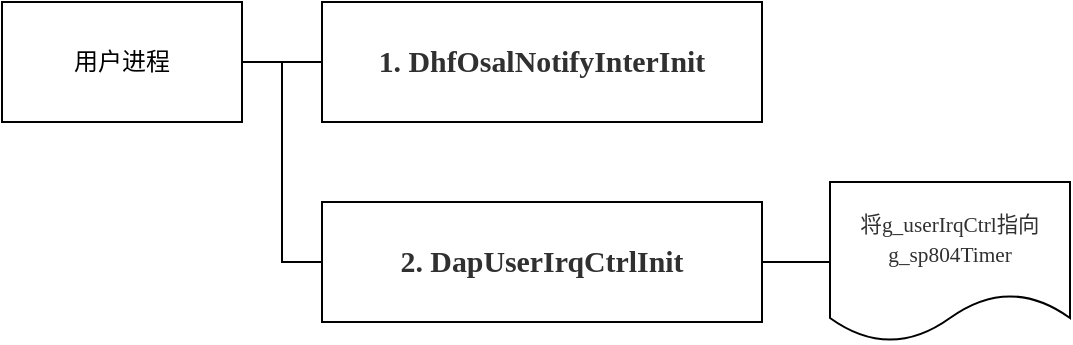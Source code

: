 <mxfile version="26.2.14">
  <diagram name="第 1 页" id="MiQiDrmkTOJBN87dkVoB">
    <mxGraphModel dx="1144" dy="646" grid="1" gridSize="10" guides="1" tooltips="1" connect="1" arrows="1" fold="1" page="1" pageScale="1" pageWidth="827" pageHeight="1169" math="0" shadow="0">
      <root>
        <mxCell id="0" />
        <mxCell id="1" parent="0" />
        <mxCell id="olvYfyH7Y6xL0h50YPTM-21" value="" style="edgeStyle=elbowEdgeStyle;rounded=0;orthogonalLoop=1;jettySize=auto;html=1;elbow=horizontal;startArrow=none;endArrow=none;" edge="1" parent="1" source="olvYfyH7Y6xL0h50YPTM-19" target="olvYfyH7Y6xL0h50YPTM-20">
          <mxGeometry relative="1" as="geometry" />
        </mxCell>
        <mxCell id="olvYfyH7Y6xL0h50YPTM-22" value="" style="edgeStyle=elbowEdgeStyle;rounded=0;orthogonalLoop=1;jettySize=auto;html=1;elbow=horizontal;startArrow=none;endArrow=none;" edge="1" parent="1" source="olvYfyH7Y6xL0h50YPTM-19" target="olvYfyH7Y6xL0h50YPTM-20">
          <mxGeometry relative="1" as="geometry" />
        </mxCell>
        <mxCell id="olvYfyH7Y6xL0h50YPTM-25" value="" style="edgeStyle=elbowEdgeStyle;rounded=0;orthogonalLoop=1;jettySize=auto;html=1;startArrow=none;endArrow=none;" edge="1" parent="1" source="olvYfyH7Y6xL0h50YPTM-19" target="olvYfyH7Y6xL0h50YPTM-24">
          <mxGeometry relative="1" as="geometry" />
        </mxCell>
        <UserObject label="用户进程" treeRoot="1" id="olvYfyH7Y6xL0h50YPTM-19">
          <mxCell style="whiteSpace=wrap;html=1;align=center;treeFolding=1;treeMoving=1;newEdgeStyle={&quot;edgeStyle&quot;:&quot;elbowEdgeStyle&quot;,&quot;startArrow&quot;:&quot;none&quot;,&quot;endArrow&quot;:&quot;none&quot;};" vertex="1" parent="1">
            <mxGeometry y="320" width="120" height="60" as="geometry" />
          </mxCell>
        </UserObject>
        <UserObject label="&lt;span style=&quot;font-family:&#39;Microsoft YaHei&#39;; font-size:11.2pt; font-weight:600; color:#303030;&quot;&gt;1. DhfOsalNotifyInterInit&lt;/span&gt;" treeRoot="1" id="olvYfyH7Y6xL0h50YPTM-20">
          <mxCell style="whiteSpace=wrap;html=1;align=center;treeFolding=1;treeMoving=1;newEdgeStyle={&quot;edgeStyle&quot;:&quot;elbowEdgeStyle&quot;,&quot;startArrow&quot;:&quot;none&quot;,&quot;endArrow&quot;:&quot;none&quot;};" vertex="1" parent="1">
            <mxGeometry x="160" y="320" width="220" height="60" as="geometry" />
          </mxCell>
        </UserObject>
        <mxCell id="olvYfyH7Y6xL0h50YPTM-27" value="" style="edgeStyle=elbowEdgeStyle;rounded=0;orthogonalLoop=1;jettySize=auto;html=1;elbow=horizontal;startArrow=none;endArrow=none;" edge="1" parent="1" source="olvYfyH7Y6xL0h50YPTM-24" target="olvYfyH7Y6xL0h50YPTM-26">
          <mxGeometry relative="1" as="geometry" />
        </mxCell>
        <UserObject label="&lt;span style=&quot;font-family:&#39;Microsoft YaHei&#39;; font-size:11.2pt; font-weight:600; color:#303030;&quot;&gt;2. DapUserIrqCtrlInit&lt;/span&gt;" treeRoot="1" id="olvYfyH7Y6xL0h50YPTM-24">
          <mxCell style="whiteSpace=wrap;html=1;align=center;treeFolding=1;treeMoving=1;newEdgeStyle={&quot;edgeStyle&quot;:&quot;elbowEdgeStyle&quot;,&quot;startArrow&quot;:&quot;none&quot;,&quot;endArrow&quot;:&quot;none&quot;};" vertex="1" parent="1">
            <mxGeometry x="160" y="420" width="220" height="60" as="geometry" />
          </mxCell>
        </UserObject>
        <mxCell id="olvYfyH7Y6xL0h50YPTM-26" value="&lt;span style=&quot;font-family:&#39;Microsoft YaHei&#39;; font-size:8pt; color:#303030;&quot;&gt;将g_userIrqCtrl指向 g_sp804Timer&lt;/span&gt;" style="shape=document;whiteSpace=wrap;html=1;boundedLbl=1;" vertex="1" parent="1">
          <mxGeometry x="414" y="410" width="120" height="80" as="geometry" />
        </mxCell>
      </root>
    </mxGraphModel>
  </diagram>
</mxfile>
